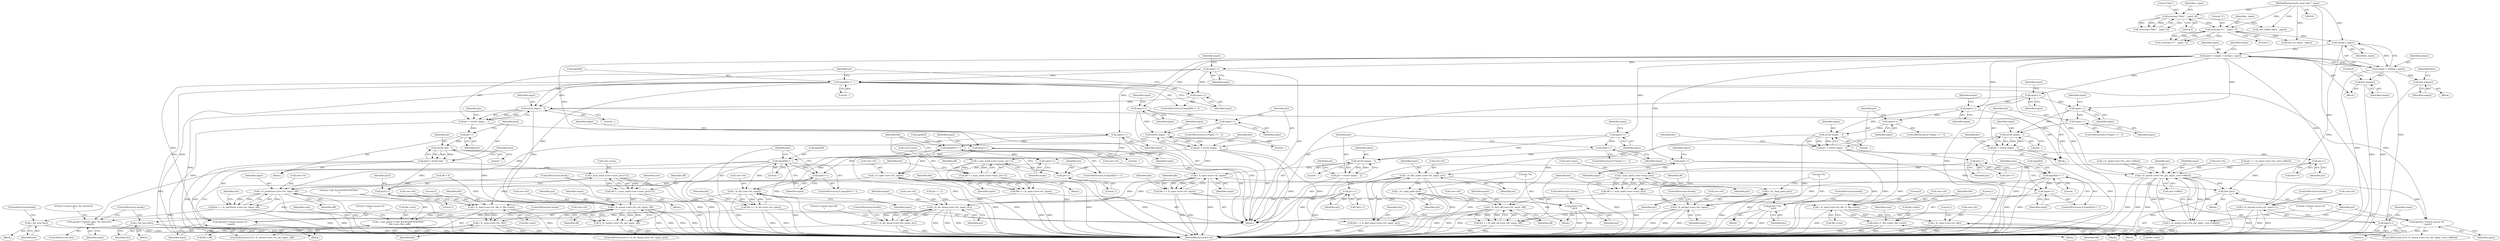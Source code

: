 digraph "1_radare2_65000a7fd9eea62359e6d6714f17b94a99a82edd@API" {
"1000151" [label="(Call,strdup (_input))"];
"1000138" [label="(Call,strncmp (\"v\", _input, 1))"];
"1000127" [label="(Call,strncmp (\"kdir\", _input, 4))"];
"1000103" [label="(MethodParameterIn,const char *_input)"];
"1000147" [label="(Call,input = oinput = strdup (_input))"];
"1000158" [label="(Call,input++)"];
"1000161" [label="(Call,input[0]==' ')"];
"1000166" [label="(Call,input++)"];
"1000170" [label="(Call,strchr (input, ' '))"];
"1000168" [label="(Call,ptr = strchr (input, ' '))"];
"1000180" [label="(Call,ptr++)"];
"1000184" [label="(Call,strchr (ptr, ' '))"];
"1000182" [label="(Call,ptr2 = strchr (ptr, ' '))"];
"1000196" [label="(Call,r_num_math (core->num, ptr2+1))"];
"1000194" [label="(Call,off = r_num_math (core->num, ptr2+1))"];
"1000205" [label="(Call,r_fs_mount (core->fs, ptr, input, off))"];
"1000204" [label="(Call,!r_fs_mount (core->fs, ptr, input, off))"];
"1000212" [label="(Call,eprintf (\"Cannot mount %s\n\", input))"];
"1000200" [label="(Call,ptr2+1)"];
"1000233" [label="(Call,r_fs_mount (core->fs, ptr, input, core->offset))"];
"1000232" [label="(Call,!r_fs_mount (core->fs, ptr, input, core->offset))"];
"1000242" [label="(Call,eprintf (\"Cannot mount %s\n\", input))"];
"1000245" [label="(Call,free (ptr))"];
"1000249" [label="(Call,r_fs_umount (core->fs, input+1))"];
"1000253" [label="(Call,input+1)"];
"1000303" [label="(Call,input++)"];
"1000306" [label="(Call,input[0]==' ')"];
"1000311" [label="(Call,input++)"];
"1000315" [label="(Call,r_fs_dir (core->fs, input))"];
"1000313" [label="(Call,list = r_fs_dir (core->fs, input))"];
"1000332" [label="(Call,r_list_free (list))"];
"1000335" [label="(Call,eprintf (\"Cannot open '%s' directory\n\", input))"];
"1000340" [label="(Call,input++)"];
"1000347" [label="(Call,input++)"];
"1000351" [label="(Call,strchr (input, ' '))"];
"1000349" [label="(Call,ptr = strchr (input, ' '))"];
"1000363" [label="(Call,r_num_math (core->num, ptr+1))"];
"1000361" [label="(Call,off = r_num_math (core->num, ptr+1))"];
"1000372" [label="(Call,r_fs_partitions (core->fs, input, off))"];
"1000370" [label="(Call,list = r_fs_partitions (core->fs, input, off))"];
"1000400" [label="(Call,r_list_free (list))"];
"1000367" [label="(Call,ptr+1)"];
"1000407" [label="(Call,input++)"];
"1000410" [label="(Call,input[0]==' ')"];
"1000415" [label="(Call,input++)"];
"1000419" [label="(Call,r_fs_open (core->fs, input))"];
"1000417" [label="(Call,file = r_fs_open (core->fs, input))"];
"1000427" [label="(Call,r_fs_read (core->fs, file, 0, file->size))"];
"1000436" [label="(Call,r_cons_printf (\"f file %d 0x%08\"PFMT64x\"\n\", file->size, file->off))"];
"1000444" [label="(Call,r_fs_close (core->fs, file))"];
"1000454" [label="(Call,input++)"];
"1000461" [label="(Call,input++)"];
"1000465" [label="(Call,strchr (input, ' '))"];
"1000463" [label="(Call,ptr = strchr (input, ' '))"];
"1000472" [label="(Call,ptr++)"];
"1000518" [label="(Call,r_fs_dir_dump (core->fs, input, ptr))"];
"1000517" [label="(Call,!r_fs_dir_dump (core->fs, input, ptr))"];
"1000481" [label="(Call,r_fs_open (core->fs, input))"];
"1000479" [label="(Call,file = r_fs_open (core->fs, input))"];
"1000489" [label="(Call,r_fs_read (core->fs, file, 0, file->size))"];
"1000498" [label="(Call,write (1, file->data, file->size))"];
"1000506" [label="(Call,r_fs_close (core->fs, file))"];
"1000528" [label="(Call,input++)"];
"1000539" [label="(Call,input++)"];
"1000546" [label="(Call,input++)"];
"1000550" [label="(Call,strchr (input, ' '))"];
"1000548" [label="(Call,ptr = strchr (input, ' '))"];
"1000558" [label="(Call,ptr++)"];
"1000563" [label="(Call,r_fs_find_name (core->fs, input, ptr))"];
"1000561" [label="(Call,list = r_fs_find_name (core->fs, input, ptr))"];
"1000570" [label="(Call,r_str_chop_path (ptr))"];
"1000572" [label="(Call,printf (\"%s\n\", ptr))"];
"1000580" [label="(Call,input++)"];
"1000587" [label="(Call,input++)"];
"1000591" [label="(Call,strchr (input, ' '))"];
"1000589" [label="(Call,ptr = strchr (input, ' '))"];
"1000599" [label="(Call,ptr++)"];
"1000605" [label="(Call,r_num_math (core->num, ptr))"];
"1000603" [label="(Call,off = r_num_math (core->num, ptr))"];
"1000612" [label="(Call,r_fs_find_off (core->fs, input, off))"];
"1000610" [label="(Call,list = r_fs_find_off (core->fs, input, off))"];
"1000619" [label="(Call,r_str_chop_path (ptr))"];
"1000621" [label="(Call,printf (\"%s\n\", ptr))"];
"1000639" [label="(Call,input++)"];
"1000642" [label="(Call,input[0]==' ')"];
"1000647" [label="(Call,input++)"];
"1000649" [label="(Call,r_fs_prompt (core->fs, input))"];
"1000149" [label="(Call,oinput = strdup (_input))"];
"1000635" [label="(Call,free (oinput))"];
"1000668" [label="(Call,free (oinput))"];
"1000561" [label="(Call,list = r_fs_find_name (core->fs, input, ptr))"];
"1000249" [label="(Call,r_fs_umount (core->fs, input+1))"];
"1000189" [label="(Block,)"];
"1000494" [label="(Literal,0)"];
"1000519" [label="(Call,core->fs)"];
"1000482" [label="(Call,core->fs)"];
"1000401" [label="(Identifier,list)"];
"1000308" [label="(Identifier,input)"];
"1000672" [label="(MethodReturn,static int)"];
"1000243" [label="(Literal,\"Cannot mount %s\n\")"];
"1000464" [label="(Identifier,ptr)"];
"1000340" [label="(Call,input++)"];
"1000469" [label="(Identifier,ptr)"];
"1000197" [label="(Call,core->num)"];
"1000547" [label="(Identifier,input)"];
"1000533" [label="(Block,)"];
"1000371" [label="(Identifier,list)"];
"1000595" [label="(Identifier,ptr)"];
"1000180" [label="(Call,ptr++)"];
"1000590" [label="(Identifier,ptr)"];
"1000127" [label="(Call,strncmp (\"kdir\", _input, 4))"];
"1000551" [label="(Identifier,input)"];
"1000526" [label="(ControlStructure,break;)"];
"1000506" [label="(Call,r_fs_close (core->fs, file))"];
"1000622" [label="(Literal,\"%s\n\")"];
"1000207" [label="(Identifier,core)"];
"1000362" [label="(Identifier,off)"];
"1000363" [label="(Call,r_num_math (core->num, ptr+1))"];
"1000500" [label="(Call,file->data)"];
"1000528" [label="(Call,input++)"];
"1000304" [label="(Identifier,input)"];
"1000376" [label="(Identifier,input)"];
"1000555" [label="(Block,)"];
"1000254" [label="(Identifier,input)"];
"1000487" [label="(Identifier,file)"];
"1000495" [label="(Call,file->size)"];
"1000137" [label="(Call,!strncmp (\"v\", _input, 1))"];
"1000573" [label="(Literal,\"%s\n\")"];
"1000582" [label="(ControlStructure,if (*input == ' '))"];
"1000568" [label="(Identifier,ptr)"];
"1000345" [label="(Identifier,input)"];
"1000635" [label="(Call,free (oinput))"];
"1000485" [label="(Identifier,input)"];
"1000128" [label="(Literal,\"kdir\")"];
"1000377" [label="(Identifier,off)"];
"1000175" [label="(Block,)"];
"1000352" [label="(Identifier,input)"];
"1000161" [label="(Call,input[0]==' ')"];
"1000158" [label="(Call,input++)"];
"1000532" [label="(Identifier,input)"];
"1000313" [label="(Call,list = r_fs_dir (core->fs, input))"];
"1000336" [label="(Literal,\"Cannot open '%s' directory\n\")"];
"1000415" [label="(Call,input++)"];
"1000444" [label="(Call,r_fs_close (core->fs, file))"];
"1000139" [label="(Literal,\"v\")"];
"1000103" [label="(MethodParameterIn,const char *_input)"];
"1000162" [label="(Call,input[0])"];
"1000436" [label="(Call,r_cons_printf (\"f file %d 0x%08\"PFMT64x\"\n\", file->size, file->off))"];
"1000104" [label="(Block,)"];
"1000314" [label="(Identifier,list)"];
"1000517" [label="(Call,!r_fs_dir_dump (core->fs, input, ptr))"];
"1000188" [label="(Identifier,ptr2)"];
"1000361" [label="(Call,off = r_num_math (core->num, ptr+1))"];
"1000433" [label="(Call,file->size)"];
"1000307" [label="(Call,input[0])"];
"1000206" [label="(Call,core->fs)"];
"1000591" [label="(Call,strchr (input, ' '))"];
"1000418" [label="(Identifier,file)"];
"1000466" [label="(Identifier,input)"];
"1000479" [label="(Call,file = r_fs_open (core->fs, input))"];
"1000437" [label="(Literal,\"f file %d 0x%08\"PFMT64x\"\n\")"];
"1000605" [label="(Call,r_num_math (core->num, ptr))"];
"1000650" [label="(Call,core->fs)"];
"1000620" [label="(Identifier,ptr)"];
"1000455" [label="(Identifier,input)"];
"1000611" [label="(Identifier,list)"];
"1000454" [label="(Call,input++)"];
"1000204" [label="(Call,!r_fs_mount (core->fs, ptr, input, off))"];
"1000182" [label="(Call,ptr2 = strchr (ptr, ' '))"];
"1000405" [label="(ControlStructure,break;)"];
"1000461" [label="(Call,input++)"];
"1000634" [label="(Block,)"];
"1000232" [label="(Call,!r_fs_mount (core->fs, ptr, input, core->offset))"];
"1000587" [label="(Call,input++)"];
"1000498" [label="(Call,write (1, file->data, file->size))"];
"1000356" [label="(Block,)"];
"1000144" [label="(Call,cmd_mv (data, _input))"];
"1000569" [label="(Block,)"];
"1000212" [label="(Call,eprintf (\"Cannot mount %s\n\", input))"];
"1000205" [label="(Call,r_fs_mount (core->fs, ptr, input, off))"];
"1000174" [label="(Identifier,ptr)"];
"1000253" [label="(Call,input+1)"];
"1000256" [label="(ControlStructure,break;)"];
"1000311" [label="(Call,input++)"];
"1000603" [label="(Call,off = r_num_math (core->num, ptr))"];
"1000640" [label="(Identifier,input)"];
"1000319" [label="(Identifier,input)"];
"1000255" [label="(Literal,1)"];
"1000639" [label="(Call,input++)"];
"1000428" [label="(Call,core->fs)"];
"1000432" [label="(Literal,0)"];
"1000596" [label="(Block,)"];
"1000147" [label="(Call,input = oinput = strdup (_input))"];
"1000322" [label="(Block,)"];
"1000541" [label="(ControlStructure,if (*input == ' '))"];
"1000623" [label="(Identifier,ptr)"];
"1000150" [label="(Identifier,oinput)"];
"1000459" [label="(Identifier,input)"];
"1000370" [label="(Call,list = r_fs_partitions (core->fs, input, off))"];
"1000581" [label="(Identifier,input)"];
"1000200" [label="(Call,ptr2+1)"];
"1000159" [label="(Identifier,input)"];
"1000216" [label="(Block,)"];
"1000349" [label="(Call,ptr = strchr (input, ' '))"];
"1000493" [label="(Identifier,file)"];
"1000165" [label="(Literal,' ')"];
"1000246" [label="(Identifier,ptr)"];
"1000238" [label="(Identifier,input)"];
"1000546" [label="(Call,input++)"];
"1000172" [label="(Literal,' ')"];
"1000231" [label="(ControlStructure,if (!r_fs_mount (core->fs, ptr, input, core->offset)))"];
"1000481" [label="(Call,r_fs_open (core->fs, input))"];
"1000353" [label="(Literal,' ')"];
"1000499" [label="(Literal,1)"];
"1000618" [label="(Block,)"];
"1000617" [label="(Identifier,off)"];
"1000642" [label="(Call,input[0]==' ')"];
"1000671" [label="(Literal,0)"];
"1000201" [label="(Identifier,ptr2)"];
"1000669" [label="(Identifier,oinput)"];
"1000234" [label="(Call,core->fs)"];
"1000209" [label="(Identifier,ptr)"];
"1000351" [label="(Call,strchr (input, ' '))"];
"1000593" [label="(Literal,' ')"];
"1000169" [label="(Identifier,ptr)"];
"1000613" [label="(Call,core->fs)"];
"1000160" [label="(ControlStructure,if (input[0]==' '))"];
"1000589" [label="(Call,ptr = strchr (input, ' '))"];
"1000126" [label="(Call,!strncmp (\"kdir\", _input, 4))"];
"1000373" [label="(Call,core->fs)"];
"1000438" [label="(Call,file->size)"];
"1000140" [label="(Identifier,_input)"];
"1000446" [label="(Identifier,core)"];
"1000448" [label="(Identifier,file)"];
"1000417" [label="(Call,file = r_fs_open (core->fs, input))"];
"1000488" [label="(Block,)"];
"1000559" [label="(Identifier,ptr)"];
"1000130" [label="(Literal,4)"];
"1000571" [label="(Identifier,ptr)"];
"1000184" [label="(Call,strchr (ptr, ' '))"];
"1000529" [label="(Identifier,input)"];
"1000312" [label="(Identifier,input)"];
"1000644" [label="(Identifier,input)"];
"1000580" [label="(Call,input++)"];
"1000463" [label="(Call,ptr = strchr (input, ' '))"];
"1000507" [label="(Call,core->fs)"];
"1000368" [label="(Identifier,ptr)"];
"1000355" [label="(Identifier,ptr)"];
"1000244" [label="(Identifier,input)"];
"1000106" [label="(Call,off = 0)"];
"1000151" [label="(Call,strdup (_input))"];
"1000221" [label="(Call,r_fs_name (core->fs, core->offset))"];
"1000237" [label="(Identifier,ptr)"];
"1000315" [label="(Call,r_fs_dir (core->fs, input))"];
"1000332" [label="(Call,r_list_free (list))"];
"1000425" [label="(Identifier,file)"];
"1000616" [label="(Identifier,input)"];
"1000166" [label="(Call,input++)"];
"1000599" [label="(Call,ptr++)"];
"1000585" [label="(Identifier,input)"];
"1000380" [label="(Block,)"];
"1000564" [label="(Call,core->fs)"];
"1000426" [label="(Block,)"];
"1000578" [label="(ControlStructure,break;)"];
"1000570" [label="(Call,r_str_chop_path (ptr))"];
"1000588" [label="(Identifier,input)"];
"1000133" [label="(Call,cmd_mkdir (data, _input))"];
"1000141" [label="(Literal,1)"];
"1000379" [label="(Identifier,list)"];
"1000431" [label="(Identifier,file)"];
"1000407" [label="(Call,input++)"];
"1000129" [label="(Identifier,_input)"];
"1000516" [label="(ControlStructure,if (!r_fs_dir_dump (core->fs, input, ptr)))"];
"1000411" [label="(Call,input[0])"];
"1000186" [label="(Literal,' ')"];
"1000342" [label="(ControlStructure,if (*input == ' '))"];
"1000408" [label="(Identifier,input)"];
"1000156" [label="(Block,)"];
"1000548" [label="(Call,ptr = strchr (input, ' '))"];
"1000419" [label="(Call,r_fs_open (core->fs, input))"];
"1000211" [label="(Identifier,off)"];
"1000627" [label="(ControlStructure,break;)"];
"1000510" [label="(Identifier,file)"];
"1000489" [label="(Call,r_fs_read (core->fs, file, 0, file->size))"];
"1000636" [label="(Identifier,oinput)"];
"1000400" [label="(Call,r_list_free (list))"];
"1000335" [label="(Call,eprintf (\"Cannot open '%s' directory\n\", input))"];
"1000239" [label="(Call,core->offset)"];
"1000183" [label="(Identifier,ptr2)"];
"1000195" [label="(Identifier,off)"];
"1000210" [label="(Identifier,input)"];
"1000310" [label="(Literal,' ')"];
"1000348" [label="(Identifier,input)"];
"1000334" [label="(ControlStructure,else)"];
"1000185" [label="(Identifier,ptr)"];
"1000214" [label="(Identifier,input)"];
"1000364" [label="(Call,core->num)"];
"1000609" [label="(Identifier,ptr)"];
"1000203" [label="(ControlStructure,if (!r_fs_mount (core->fs, ptr, input, off)))"];
"1000233" [label="(Call,r_fs_mount (core->fs, ptr, input, core->offset))"];
"1000574" [label="(Identifier,ptr)"];
"1000423" [label="(Identifier,input)"];
"1000316" [label="(Call,core->fs)"];
"1000155" [label="(Identifier,input)"];
"1000171" [label="(Identifier,input)"];
"1000202" [label="(Literal,1)"];
"1000462" [label="(Identifier,input)"];
"1000646" [label="(Literal,' ')"];
"1000338" [label="(ControlStructure,break;)"];
"1000549" [label="(Identifier,ptr)"];
"1000643" [label="(Call,input[0])"];
"1000619" [label="(Call,r_str_chop_path (ptr))"];
"1000305" [label="(ControlStructure,if (input[0]==' '))"];
"1000420" [label="(Call,core->fs)"];
"1000452" [label="(ControlStructure,break;)"];
"1000503" [label="(Call,file->size)"];
"1000550" [label="(Call,strchr (input, ' '))"];
"1000456" [label="(ControlStructure,if (*input == ' '))"];
"1000641" [label="(ControlStructure,if (input[0]==' '))"];
"1000648" [label="(Identifier,input)"];
"1000471" [label="(Call,*ptr++)"];
"1000558" [label="(Call,ptr++)"];
"1000247" [label="(ControlStructure,break;)"];
"1000476" [label="(Call,ptr = \"./\")"];
"1000563" [label="(Call,r_fs_find_name (core->fs, input, ptr))"];
"1000638" [label="(Identifier,false)"];
"1000138" [label="(Call,strncmp (\"v\", _input, 1))"];
"1000539" [label="(Call,input++)"];
"1000219" [label="(Call,ptr = r_fs_name (core->fs, core->offset))"];
"1000600" [label="(Identifier,ptr)"];
"1000410" [label="(Call,input[0]==' ')"];
"1000170" [label="(Call,strchr (input, ' '))"];
"1000163" [label="(Identifier,input)"];
"1000465" [label="(Call,strchr (input, ' '))"];
"1000654" [label="(ControlStructure,break;)"];
"1000303" [label="(Call,input++)"];
"1000242" [label="(Call,eprintf (\"Cannot mount %s\n\", input))"];
"1000347" [label="(Call,input++)"];
"1000557" [label="(Call,*ptr++)"];
"1000167" [label="(Identifier,input)"];
"1000333" [label="(Identifier,list)"];
"1000525" [label="(Literal,\"Cannot open file\n\")"];
"1000554" [label="(Identifier,ptr)"];
"1000194" [label="(Call,off = r_num_math (core->num, ptr2+1))"];
"1000196" [label="(Call,r_num_math (core->num, ptr2+1))"];
"1000604" [label="(Identifier,off)"];
"1000369" [label="(Literal,1)"];
"1000649" [label="(Call,r_fs_prompt (core->fs, input))"];
"1000647" [label="(Call,input++)"];
"1000213" [label="(Literal,\"Cannot mount %s\n\")"];
"1000512" [label="(Literal,1)"];
"1000651" [label="(Identifier,core)"];
"1000480" [label="(Identifier,file)"];
"1000668" [label="(Call,free (oinput))"];
"1000427" [label="(Call,r_fs_read (core->fs, file, 0, file->size))"];
"1000168" [label="(Call,ptr = strchr (input, ' '))"];
"1000522" [label="(Identifier,input)"];
"1000152" [label="(Identifier,_input)"];
"1000441" [label="(Call,file->off)"];
"1000552" [label="(Literal,' ')"];
"1000621" [label="(Call,printf (\"%s\n\", ptr))"];
"1000306" [label="(Call,input[0]==' ')"];
"1000540" [label="(Identifier,input)"];
"1000367" [label="(Call,ptr+1)"];
"1000562" [label="(Identifier,list)"];
"1000610" [label="(Call,list = r_fs_find_off (core->fs, input, off))"];
"1000149" [label="(Call,oinput = strdup (_input))"];
"1000350" [label="(Identifier,ptr)"];
"1000467" [label="(Literal,' ')"];
"1000598" [label="(Call,*ptr++)"];
"1000544" [label="(Identifier,input)"];
"1000592" [label="(Identifier,input)"];
"1000606" [label="(Call,core->num)"];
"1000472" [label="(Call,ptr++)"];
"1000372" [label="(Call,r_fs_partitions (core->fs, input, off))"];
"1000337" [label="(Identifier,input)"];
"1000414" [label="(Literal,' ')"];
"1000181" [label="(Identifier,ptr)"];
"1000321" [label="(Identifier,list)"];
"1000341" [label="(Identifier,input)"];
"1000245" [label="(Call,free (ptr))"];
"1000445" [label="(Call,core->fs)"];
"1000518" [label="(Call,r_fs_dir_dump (core->fs, input, ptr))"];
"1000612" [label="(Call,r_fs_find_off (core->fs, input, off))"];
"1000250" [label="(Call,core->fs)"];
"1000148" [label="(Identifier,input)"];
"1000523" [label="(Identifier,ptr)"];
"1000508" [label="(Identifier,core)"];
"1000572" [label="(Call,printf (\"%s\n\", ptr))"];
"1000567" [label="(Identifier,input)"];
"1000416" [label="(Identifier,input)"];
"1000412" [label="(Identifier,input)"];
"1000473" [label="(Identifier,ptr)"];
"1000409" [label="(ControlStructure,if (input[0]==' '))"];
"1000653" [label="(Identifier,input)"];
"1000490" [label="(Call,core->fs)"];
"1000151" -> "1000149"  [label="AST: "];
"1000151" -> "1000152"  [label="CFG: "];
"1000152" -> "1000151"  [label="AST: "];
"1000149" -> "1000151"  [label="CFG: "];
"1000151" -> "1000672"  [label="DDG: "];
"1000151" -> "1000147"  [label="DDG: "];
"1000151" -> "1000149"  [label="DDG: "];
"1000138" -> "1000151"  [label="DDG: "];
"1000103" -> "1000151"  [label="DDG: "];
"1000138" -> "1000137"  [label="AST: "];
"1000138" -> "1000141"  [label="CFG: "];
"1000139" -> "1000138"  [label="AST: "];
"1000140" -> "1000138"  [label="AST: "];
"1000141" -> "1000138"  [label="AST: "];
"1000137" -> "1000138"  [label="CFG: "];
"1000138" -> "1000137"  [label="DDG: "];
"1000138" -> "1000137"  [label="DDG: "];
"1000138" -> "1000137"  [label="DDG: "];
"1000127" -> "1000138"  [label="DDG: "];
"1000103" -> "1000138"  [label="DDG: "];
"1000138" -> "1000144"  [label="DDG: "];
"1000127" -> "1000126"  [label="AST: "];
"1000127" -> "1000130"  [label="CFG: "];
"1000128" -> "1000127"  [label="AST: "];
"1000129" -> "1000127"  [label="AST: "];
"1000130" -> "1000127"  [label="AST: "];
"1000126" -> "1000127"  [label="CFG: "];
"1000127" -> "1000126"  [label="DDG: "];
"1000127" -> "1000126"  [label="DDG: "];
"1000127" -> "1000126"  [label="DDG: "];
"1000103" -> "1000127"  [label="DDG: "];
"1000127" -> "1000133"  [label="DDG: "];
"1000103" -> "1000101"  [label="AST: "];
"1000103" -> "1000672"  [label="DDG: "];
"1000103" -> "1000133"  [label="DDG: "];
"1000103" -> "1000144"  [label="DDG: "];
"1000147" -> "1000104"  [label="AST: "];
"1000147" -> "1000149"  [label="CFG: "];
"1000148" -> "1000147"  [label="AST: "];
"1000149" -> "1000147"  [label="AST: "];
"1000155" -> "1000147"  [label="CFG: "];
"1000147" -> "1000672"  [label="DDG: "];
"1000149" -> "1000147"  [label="DDG: "];
"1000147" -> "1000158"  [label="DDG: "];
"1000147" -> "1000249"  [label="DDG: "];
"1000147" -> "1000253"  [label="DDG: "];
"1000147" -> "1000303"  [label="DDG: "];
"1000147" -> "1000340"  [label="DDG: "];
"1000147" -> "1000407"  [label="DDG: "];
"1000147" -> "1000454"  [label="DDG: "];
"1000147" -> "1000528"  [label="DDG: "];
"1000147" -> "1000539"  [label="DDG: "];
"1000147" -> "1000580"  [label="DDG: "];
"1000147" -> "1000639"  [label="DDG: "];
"1000158" -> "1000156"  [label="AST: "];
"1000158" -> "1000159"  [label="CFG: "];
"1000159" -> "1000158"  [label="AST: "];
"1000163" -> "1000158"  [label="CFG: "];
"1000158" -> "1000161"  [label="DDG: "];
"1000158" -> "1000166"  [label="DDG: "];
"1000158" -> "1000170"  [label="DDG: "];
"1000161" -> "1000160"  [label="AST: "];
"1000161" -> "1000165"  [label="CFG: "];
"1000162" -> "1000161"  [label="AST: "];
"1000165" -> "1000161"  [label="AST: "];
"1000167" -> "1000161"  [label="CFG: "];
"1000169" -> "1000161"  [label="CFG: "];
"1000161" -> "1000672"  [label="DDG: "];
"1000161" -> "1000672"  [label="DDG: "];
"1000161" -> "1000166"  [label="DDG: "];
"1000161" -> "1000170"  [label="DDG: "];
"1000161" -> "1000205"  [label="DDG: "];
"1000161" -> "1000212"  [label="DDG: "];
"1000161" -> "1000233"  [label="DDG: "];
"1000161" -> "1000242"  [label="DDG: "];
"1000166" -> "1000160"  [label="AST: "];
"1000166" -> "1000167"  [label="CFG: "];
"1000167" -> "1000166"  [label="AST: "];
"1000169" -> "1000166"  [label="CFG: "];
"1000166" -> "1000170"  [label="DDG: "];
"1000170" -> "1000168"  [label="AST: "];
"1000170" -> "1000172"  [label="CFG: "];
"1000171" -> "1000170"  [label="AST: "];
"1000172" -> "1000170"  [label="AST: "];
"1000168" -> "1000170"  [label="CFG: "];
"1000170" -> "1000672"  [label="DDG: "];
"1000170" -> "1000168"  [label="DDG: "];
"1000170" -> "1000168"  [label="DDG: "];
"1000170" -> "1000205"  [label="DDG: "];
"1000170" -> "1000233"  [label="DDG: "];
"1000168" -> "1000156"  [label="AST: "];
"1000169" -> "1000168"  [label="AST: "];
"1000174" -> "1000168"  [label="CFG: "];
"1000168" -> "1000672"  [label="DDG: "];
"1000168" -> "1000180"  [label="DDG: "];
"1000180" -> "1000175"  [label="AST: "];
"1000180" -> "1000181"  [label="CFG: "];
"1000181" -> "1000180"  [label="AST: "];
"1000183" -> "1000180"  [label="CFG: "];
"1000180" -> "1000184"  [label="DDG: "];
"1000184" -> "1000182"  [label="AST: "];
"1000184" -> "1000186"  [label="CFG: "];
"1000185" -> "1000184"  [label="AST: "];
"1000186" -> "1000184"  [label="AST: "];
"1000182" -> "1000184"  [label="CFG: "];
"1000184" -> "1000182"  [label="DDG: "];
"1000184" -> "1000182"  [label="DDG: "];
"1000184" -> "1000205"  [label="DDG: "];
"1000182" -> "1000175"  [label="AST: "];
"1000183" -> "1000182"  [label="AST: "];
"1000188" -> "1000182"  [label="CFG: "];
"1000182" -> "1000672"  [label="DDG: "];
"1000182" -> "1000672"  [label="DDG: "];
"1000182" -> "1000196"  [label="DDG: "];
"1000182" -> "1000200"  [label="DDG: "];
"1000196" -> "1000194"  [label="AST: "];
"1000196" -> "1000200"  [label="CFG: "];
"1000197" -> "1000196"  [label="AST: "];
"1000200" -> "1000196"  [label="AST: "];
"1000194" -> "1000196"  [label="CFG: "];
"1000196" -> "1000672"  [label="DDG: "];
"1000196" -> "1000672"  [label="DDG: "];
"1000196" -> "1000194"  [label="DDG: "];
"1000196" -> "1000194"  [label="DDG: "];
"1000194" -> "1000189"  [label="AST: "];
"1000195" -> "1000194"  [label="AST: "];
"1000207" -> "1000194"  [label="CFG: "];
"1000194" -> "1000672"  [label="DDG: "];
"1000194" -> "1000205"  [label="DDG: "];
"1000205" -> "1000204"  [label="AST: "];
"1000205" -> "1000211"  [label="CFG: "];
"1000206" -> "1000205"  [label="AST: "];
"1000209" -> "1000205"  [label="AST: "];
"1000210" -> "1000205"  [label="AST: "];
"1000211" -> "1000205"  [label="AST: "];
"1000204" -> "1000205"  [label="CFG: "];
"1000205" -> "1000672"  [label="DDG: "];
"1000205" -> "1000672"  [label="DDG: "];
"1000205" -> "1000672"  [label="DDG: "];
"1000205" -> "1000672"  [label="DDG: "];
"1000205" -> "1000204"  [label="DDG: "];
"1000205" -> "1000204"  [label="DDG: "];
"1000205" -> "1000204"  [label="DDG: "];
"1000205" -> "1000204"  [label="DDG: "];
"1000106" -> "1000205"  [label="DDG: "];
"1000205" -> "1000212"  [label="DDG: "];
"1000204" -> "1000203"  [label="AST: "];
"1000213" -> "1000204"  [label="CFG: "];
"1000247" -> "1000204"  [label="CFG: "];
"1000204" -> "1000672"  [label="DDG: "];
"1000204" -> "1000672"  [label="DDG: "];
"1000212" -> "1000203"  [label="AST: "];
"1000212" -> "1000214"  [label="CFG: "];
"1000213" -> "1000212"  [label="AST: "];
"1000214" -> "1000212"  [label="AST: "];
"1000247" -> "1000212"  [label="CFG: "];
"1000212" -> "1000672"  [label="DDG: "];
"1000212" -> "1000672"  [label="DDG: "];
"1000200" -> "1000202"  [label="CFG: "];
"1000201" -> "1000200"  [label="AST: "];
"1000202" -> "1000200"  [label="AST: "];
"1000200" -> "1000672"  [label="DDG: "];
"1000233" -> "1000232"  [label="AST: "];
"1000233" -> "1000239"  [label="CFG: "];
"1000234" -> "1000233"  [label="AST: "];
"1000237" -> "1000233"  [label="AST: "];
"1000238" -> "1000233"  [label="AST: "];
"1000239" -> "1000233"  [label="AST: "];
"1000232" -> "1000233"  [label="CFG: "];
"1000233" -> "1000672"  [label="DDG: "];
"1000233" -> "1000672"  [label="DDG: "];
"1000233" -> "1000672"  [label="DDG: "];
"1000233" -> "1000232"  [label="DDG: "];
"1000233" -> "1000232"  [label="DDG: "];
"1000233" -> "1000232"  [label="DDG: "];
"1000233" -> "1000232"  [label="DDG: "];
"1000221" -> "1000233"  [label="DDG: "];
"1000221" -> "1000233"  [label="DDG: "];
"1000219" -> "1000233"  [label="DDG: "];
"1000233" -> "1000242"  [label="DDG: "];
"1000233" -> "1000245"  [label="DDG: "];
"1000232" -> "1000231"  [label="AST: "];
"1000243" -> "1000232"  [label="CFG: "];
"1000246" -> "1000232"  [label="CFG: "];
"1000232" -> "1000672"  [label="DDG: "];
"1000232" -> "1000672"  [label="DDG: "];
"1000242" -> "1000231"  [label="AST: "];
"1000242" -> "1000244"  [label="CFG: "];
"1000243" -> "1000242"  [label="AST: "];
"1000244" -> "1000242"  [label="AST: "];
"1000246" -> "1000242"  [label="CFG: "];
"1000242" -> "1000672"  [label="DDG: "];
"1000242" -> "1000672"  [label="DDG: "];
"1000245" -> "1000216"  [label="AST: "];
"1000245" -> "1000246"  [label="CFG: "];
"1000246" -> "1000245"  [label="AST: "];
"1000247" -> "1000245"  [label="CFG: "];
"1000245" -> "1000672"  [label="DDG: "];
"1000219" -> "1000245"  [label="DDG: "];
"1000249" -> "1000156"  [label="AST: "];
"1000249" -> "1000253"  [label="CFG: "];
"1000250" -> "1000249"  [label="AST: "];
"1000253" -> "1000249"  [label="AST: "];
"1000256" -> "1000249"  [label="CFG: "];
"1000249" -> "1000672"  [label="DDG: "];
"1000249" -> "1000672"  [label="DDG: "];
"1000249" -> "1000672"  [label="DDG: "];
"1000253" -> "1000255"  [label="CFG: "];
"1000254" -> "1000253"  [label="AST: "];
"1000255" -> "1000253"  [label="AST: "];
"1000253" -> "1000672"  [label="DDG: "];
"1000303" -> "1000156"  [label="AST: "];
"1000303" -> "1000304"  [label="CFG: "];
"1000304" -> "1000303"  [label="AST: "];
"1000308" -> "1000303"  [label="CFG: "];
"1000303" -> "1000306"  [label="DDG: "];
"1000303" -> "1000311"  [label="DDG: "];
"1000303" -> "1000315"  [label="DDG: "];
"1000306" -> "1000305"  [label="AST: "];
"1000306" -> "1000310"  [label="CFG: "];
"1000307" -> "1000306"  [label="AST: "];
"1000310" -> "1000306"  [label="AST: "];
"1000312" -> "1000306"  [label="CFG: "];
"1000314" -> "1000306"  [label="CFG: "];
"1000306" -> "1000672"  [label="DDG: "];
"1000306" -> "1000672"  [label="DDG: "];
"1000306" -> "1000311"  [label="DDG: "];
"1000306" -> "1000315"  [label="DDG: "];
"1000306" -> "1000335"  [label="DDG: "];
"1000311" -> "1000305"  [label="AST: "];
"1000311" -> "1000312"  [label="CFG: "];
"1000312" -> "1000311"  [label="AST: "];
"1000314" -> "1000311"  [label="CFG: "];
"1000311" -> "1000315"  [label="DDG: "];
"1000315" -> "1000313"  [label="AST: "];
"1000315" -> "1000319"  [label="CFG: "];
"1000316" -> "1000315"  [label="AST: "];
"1000319" -> "1000315"  [label="AST: "];
"1000313" -> "1000315"  [label="CFG: "];
"1000315" -> "1000672"  [label="DDG: "];
"1000315" -> "1000672"  [label="DDG: "];
"1000315" -> "1000313"  [label="DDG: "];
"1000315" -> "1000313"  [label="DDG: "];
"1000315" -> "1000335"  [label="DDG: "];
"1000313" -> "1000156"  [label="AST: "];
"1000314" -> "1000313"  [label="AST: "];
"1000321" -> "1000313"  [label="CFG: "];
"1000313" -> "1000672"  [label="DDG: "];
"1000313" -> "1000672"  [label="DDG: "];
"1000313" -> "1000332"  [label="DDG: "];
"1000332" -> "1000322"  [label="AST: "];
"1000332" -> "1000333"  [label="CFG: "];
"1000333" -> "1000332"  [label="AST: "];
"1000338" -> "1000332"  [label="CFG: "];
"1000332" -> "1000672"  [label="DDG: "];
"1000332" -> "1000672"  [label="DDG: "];
"1000335" -> "1000334"  [label="AST: "];
"1000335" -> "1000337"  [label="CFG: "];
"1000336" -> "1000335"  [label="AST: "];
"1000337" -> "1000335"  [label="AST: "];
"1000338" -> "1000335"  [label="CFG: "];
"1000335" -> "1000672"  [label="DDG: "];
"1000335" -> "1000672"  [label="DDG: "];
"1000340" -> "1000156"  [label="AST: "];
"1000340" -> "1000341"  [label="CFG: "];
"1000341" -> "1000340"  [label="AST: "];
"1000345" -> "1000340"  [label="CFG: "];
"1000340" -> "1000347"  [label="DDG: "];
"1000340" -> "1000351"  [label="DDG: "];
"1000347" -> "1000342"  [label="AST: "];
"1000347" -> "1000348"  [label="CFG: "];
"1000348" -> "1000347"  [label="AST: "];
"1000350" -> "1000347"  [label="CFG: "];
"1000347" -> "1000351"  [label="DDG: "];
"1000351" -> "1000349"  [label="AST: "];
"1000351" -> "1000353"  [label="CFG: "];
"1000352" -> "1000351"  [label="AST: "];
"1000353" -> "1000351"  [label="AST: "];
"1000349" -> "1000351"  [label="CFG: "];
"1000351" -> "1000349"  [label="DDG: "];
"1000351" -> "1000349"  [label="DDG: "];
"1000351" -> "1000372"  [label="DDG: "];
"1000349" -> "1000156"  [label="AST: "];
"1000350" -> "1000349"  [label="AST: "];
"1000355" -> "1000349"  [label="CFG: "];
"1000349" -> "1000672"  [label="DDG: "];
"1000349" -> "1000672"  [label="DDG: "];
"1000349" -> "1000363"  [label="DDG: "];
"1000349" -> "1000367"  [label="DDG: "];
"1000363" -> "1000361"  [label="AST: "];
"1000363" -> "1000367"  [label="CFG: "];
"1000364" -> "1000363"  [label="AST: "];
"1000367" -> "1000363"  [label="AST: "];
"1000361" -> "1000363"  [label="CFG: "];
"1000363" -> "1000672"  [label="DDG: "];
"1000363" -> "1000672"  [label="DDG: "];
"1000363" -> "1000361"  [label="DDG: "];
"1000363" -> "1000361"  [label="DDG: "];
"1000361" -> "1000356"  [label="AST: "];
"1000362" -> "1000361"  [label="AST: "];
"1000371" -> "1000361"  [label="CFG: "];
"1000361" -> "1000672"  [label="DDG: "];
"1000361" -> "1000372"  [label="DDG: "];
"1000372" -> "1000370"  [label="AST: "];
"1000372" -> "1000377"  [label="CFG: "];
"1000373" -> "1000372"  [label="AST: "];
"1000376" -> "1000372"  [label="AST: "];
"1000377" -> "1000372"  [label="AST: "];
"1000370" -> "1000372"  [label="CFG: "];
"1000372" -> "1000672"  [label="DDG: "];
"1000372" -> "1000672"  [label="DDG: "];
"1000372" -> "1000672"  [label="DDG: "];
"1000372" -> "1000370"  [label="DDG: "];
"1000372" -> "1000370"  [label="DDG: "];
"1000372" -> "1000370"  [label="DDG: "];
"1000106" -> "1000372"  [label="DDG: "];
"1000370" -> "1000156"  [label="AST: "];
"1000371" -> "1000370"  [label="AST: "];
"1000379" -> "1000370"  [label="CFG: "];
"1000370" -> "1000672"  [label="DDG: "];
"1000370" -> "1000672"  [label="DDG: "];
"1000370" -> "1000400"  [label="DDG: "];
"1000400" -> "1000380"  [label="AST: "];
"1000400" -> "1000401"  [label="CFG: "];
"1000401" -> "1000400"  [label="AST: "];
"1000405" -> "1000400"  [label="CFG: "];
"1000400" -> "1000672"  [label="DDG: "];
"1000400" -> "1000672"  [label="DDG: "];
"1000367" -> "1000369"  [label="CFG: "];
"1000368" -> "1000367"  [label="AST: "];
"1000369" -> "1000367"  [label="AST: "];
"1000367" -> "1000672"  [label="DDG: "];
"1000407" -> "1000156"  [label="AST: "];
"1000407" -> "1000408"  [label="CFG: "];
"1000408" -> "1000407"  [label="AST: "];
"1000412" -> "1000407"  [label="CFG: "];
"1000407" -> "1000410"  [label="DDG: "];
"1000407" -> "1000415"  [label="DDG: "];
"1000407" -> "1000419"  [label="DDG: "];
"1000410" -> "1000409"  [label="AST: "];
"1000410" -> "1000414"  [label="CFG: "];
"1000411" -> "1000410"  [label="AST: "];
"1000414" -> "1000410"  [label="AST: "];
"1000416" -> "1000410"  [label="CFG: "];
"1000418" -> "1000410"  [label="CFG: "];
"1000410" -> "1000672"  [label="DDG: "];
"1000410" -> "1000672"  [label="DDG: "];
"1000410" -> "1000415"  [label="DDG: "];
"1000410" -> "1000419"  [label="DDG: "];
"1000415" -> "1000409"  [label="AST: "];
"1000415" -> "1000416"  [label="CFG: "];
"1000416" -> "1000415"  [label="AST: "];
"1000418" -> "1000415"  [label="CFG: "];
"1000415" -> "1000419"  [label="DDG: "];
"1000419" -> "1000417"  [label="AST: "];
"1000419" -> "1000423"  [label="CFG: "];
"1000420" -> "1000419"  [label="AST: "];
"1000423" -> "1000419"  [label="AST: "];
"1000417" -> "1000419"  [label="CFG: "];
"1000419" -> "1000672"  [label="DDG: "];
"1000419" -> "1000672"  [label="DDG: "];
"1000419" -> "1000417"  [label="DDG: "];
"1000419" -> "1000417"  [label="DDG: "];
"1000419" -> "1000427"  [label="DDG: "];
"1000417" -> "1000156"  [label="AST: "];
"1000418" -> "1000417"  [label="AST: "];
"1000425" -> "1000417"  [label="CFG: "];
"1000417" -> "1000672"  [label="DDG: "];
"1000417" -> "1000672"  [label="DDG: "];
"1000417" -> "1000427"  [label="DDG: "];
"1000427" -> "1000426"  [label="AST: "];
"1000427" -> "1000433"  [label="CFG: "];
"1000428" -> "1000427"  [label="AST: "];
"1000431" -> "1000427"  [label="AST: "];
"1000432" -> "1000427"  [label="AST: "];
"1000433" -> "1000427"  [label="AST: "];
"1000437" -> "1000427"  [label="CFG: "];
"1000427" -> "1000672"  [label="DDG: "];
"1000427" -> "1000436"  [label="DDG: "];
"1000427" -> "1000444"  [label="DDG: "];
"1000427" -> "1000444"  [label="DDG: "];
"1000436" -> "1000426"  [label="AST: "];
"1000436" -> "1000441"  [label="CFG: "];
"1000437" -> "1000436"  [label="AST: "];
"1000438" -> "1000436"  [label="AST: "];
"1000441" -> "1000436"  [label="AST: "];
"1000446" -> "1000436"  [label="CFG: "];
"1000436" -> "1000672"  [label="DDG: "];
"1000436" -> "1000672"  [label="DDG: "];
"1000436" -> "1000672"  [label="DDG: "];
"1000444" -> "1000426"  [label="AST: "];
"1000444" -> "1000448"  [label="CFG: "];
"1000445" -> "1000444"  [label="AST: "];
"1000448" -> "1000444"  [label="AST: "];
"1000452" -> "1000444"  [label="CFG: "];
"1000444" -> "1000672"  [label="DDG: "];
"1000444" -> "1000672"  [label="DDG: "];
"1000444" -> "1000672"  [label="DDG: "];
"1000454" -> "1000156"  [label="AST: "];
"1000454" -> "1000455"  [label="CFG: "];
"1000455" -> "1000454"  [label="AST: "];
"1000459" -> "1000454"  [label="CFG: "];
"1000454" -> "1000461"  [label="DDG: "];
"1000454" -> "1000465"  [label="DDG: "];
"1000461" -> "1000456"  [label="AST: "];
"1000461" -> "1000462"  [label="CFG: "];
"1000462" -> "1000461"  [label="AST: "];
"1000464" -> "1000461"  [label="CFG: "];
"1000461" -> "1000465"  [label="DDG: "];
"1000465" -> "1000463"  [label="AST: "];
"1000465" -> "1000467"  [label="CFG: "];
"1000466" -> "1000465"  [label="AST: "];
"1000467" -> "1000465"  [label="AST: "];
"1000463" -> "1000465"  [label="CFG: "];
"1000465" -> "1000463"  [label="DDG: "];
"1000465" -> "1000463"  [label="DDG: "];
"1000465" -> "1000481"  [label="DDG: "];
"1000463" -> "1000156"  [label="AST: "];
"1000464" -> "1000463"  [label="AST: "];
"1000469" -> "1000463"  [label="CFG: "];
"1000463" -> "1000672"  [label="DDG: "];
"1000463" -> "1000472"  [label="DDG: "];
"1000472" -> "1000471"  [label="AST: "];
"1000472" -> "1000473"  [label="CFG: "];
"1000473" -> "1000472"  [label="AST: "];
"1000471" -> "1000472"  [label="CFG: "];
"1000472" -> "1000672"  [label="DDG: "];
"1000472" -> "1000518"  [label="DDG: "];
"1000518" -> "1000517"  [label="AST: "];
"1000518" -> "1000523"  [label="CFG: "];
"1000519" -> "1000518"  [label="AST: "];
"1000522" -> "1000518"  [label="AST: "];
"1000523" -> "1000518"  [label="AST: "];
"1000517" -> "1000518"  [label="CFG: "];
"1000518" -> "1000672"  [label="DDG: "];
"1000518" -> "1000672"  [label="DDG: "];
"1000518" -> "1000672"  [label="DDG: "];
"1000518" -> "1000517"  [label="DDG: "];
"1000518" -> "1000517"  [label="DDG: "];
"1000518" -> "1000517"  [label="DDG: "];
"1000481" -> "1000518"  [label="DDG: "];
"1000481" -> "1000518"  [label="DDG: "];
"1000476" -> "1000518"  [label="DDG: "];
"1000517" -> "1000516"  [label="AST: "];
"1000525" -> "1000517"  [label="CFG: "];
"1000526" -> "1000517"  [label="CFG: "];
"1000517" -> "1000672"  [label="DDG: "];
"1000517" -> "1000672"  [label="DDG: "];
"1000481" -> "1000479"  [label="AST: "];
"1000481" -> "1000485"  [label="CFG: "];
"1000482" -> "1000481"  [label="AST: "];
"1000485" -> "1000481"  [label="AST: "];
"1000479" -> "1000481"  [label="CFG: "];
"1000481" -> "1000672"  [label="DDG: "];
"1000481" -> "1000479"  [label="DDG: "];
"1000481" -> "1000479"  [label="DDG: "];
"1000481" -> "1000489"  [label="DDG: "];
"1000479" -> "1000156"  [label="AST: "];
"1000480" -> "1000479"  [label="AST: "];
"1000487" -> "1000479"  [label="CFG: "];
"1000479" -> "1000672"  [label="DDG: "];
"1000479" -> "1000672"  [label="DDG: "];
"1000479" -> "1000489"  [label="DDG: "];
"1000489" -> "1000488"  [label="AST: "];
"1000489" -> "1000495"  [label="CFG: "];
"1000490" -> "1000489"  [label="AST: "];
"1000493" -> "1000489"  [label="AST: "];
"1000494" -> "1000489"  [label="AST: "];
"1000495" -> "1000489"  [label="AST: "];
"1000499" -> "1000489"  [label="CFG: "];
"1000489" -> "1000672"  [label="DDG: "];
"1000489" -> "1000498"  [label="DDG: "];
"1000489" -> "1000506"  [label="DDG: "];
"1000489" -> "1000506"  [label="DDG: "];
"1000498" -> "1000488"  [label="AST: "];
"1000498" -> "1000503"  [label="CFG: "];
"1000499" -> "1000498"  [label="AST: "];
"1000500" -> "1000498"  [label="AST: "];
"1000503" -> "1000498"  [label="AST: "];
"1000508" -> "1000498"  [label="CFG: "];
"1000498" -> "1000672"  [label="DDG: "];
"1000498" -> "1000672"  [label="DDG: "];
"1000498" -> "1000672"  [label="DDG: "];
"1000506" -> "1000488"  [label="AST: "];
"1000506" -> "1000510"  [label="CFG: "];
"1000507" -> "1000506"  [label="AST: "];
"1000510" -> "1000506"  [label="AST: "];
"1000512" -> "1000506"  [label="CFG: "];
"1000506" -> "1000672"  [label="DDG: "];
"1000506" -> "1000672"  [label="DDG: "];
"1000506" -> "1000672"  [label="DDG: "];
"1000528" -> "1000156"  [label="AST: "];
"1000528" -> "1000529"  [label="CFG: "];
"1000529" -> "1000528"  [label="AST: "];
"1000532" -> "1000528"  [label="CFG: "];
"1000528" -> "1000672"  [label="DDG: "];
"1000528" -> "1000539"  [label="DDG: "];
"1000528" -> "1000580"  [label="DDG: "];
"1000539" -> "1000533"  [label="AST: "];
"1000539" -> "1000540"  [label="CFG: "];
"1000540" -> "1000539"  [label="AST: "];
"1000544" -> "1000539"  [label="CFG: "];
"1000539" -> "1000546"  [label="DDG: "];
"1000539" -> "1000550"  [label="DDG: "];
"1000546" -> "1000541"  [label="AST: "];
"1000546" -> "1000547"  [label="CFG: "];
"1000547" -> "1000546"  [label="AST: "];
"1000549" -> "1000546"  [label="CFG: "];
"1000546" -> "1000550"  [label="DDG: "];
"1000550" -> "1000548"  [label="AST: "];
"1000550" -> "1000552"  [label="CFG: "];
"1000551" -> "1000550"  [label="AST: "];
"1000552" -> "1000550"  [label="AST: "];
"1000548" -> "1000550"  [label="CFG: "];
"1000550" -> "1000672"  [label="DDG: "];
"1000550" -> "1000548"  [label="DDG: "];
"1000550" -> "1000548"  [label="DDG: "];
"1000550" -> "1000563"  [label="DDG: "];
"1000548" -> "1000533"  [label="AST: "];
"1000549" -> "1000548"  [label="AST: "];
"1000554" -> "1000548"  [label="CFG: "];
"1000548" -> "1000672"  [label="DDG: "];
"1000548" -> "1000672"  [label="DDG: "];
"1000548" -> "1000558"  [label="DDG: "];
"1000558" -> "1000557"  [label="AST: "];
"1000558" -> "1000559"  [label="CFG: "];
"1000559" -> "1000558"  [label="AST: "];
"1000557" -> "1000558"  [label="CFG: "];
"1000558" -> "1000563"  [label="DDG: "];
"1000563" -> "1000561"  [label="AST: "];
"1000563" -> "1000568"  [label="CFG: "];
"1000564" -> "1000563"  [label="AST: "];
"1000567" -> "1000563"  [label="AST: "];
"1000568" -> "1000563"  [label="AST: "];
"1000561" -> "1000563"  [label="CFG: "];
"1000563" -> "1000672"  [label="DDG: "];
"1000563" -> "1000672"  [label="DDG: "];
"1000563" -> "1000561"  [label="DDG: "];
"1000563" -> "1000561"  [label="DDG: "];
"1000563" -> "1000561"  [label="DDG: "];
"1000563" -> "1000570"  [label="DDG: "];
"1000561" -> "1000555"  [label="AST: "];
"1000562" -> "1000561"  [label="AST: "];
"1000571" -> "1000561"  [label="CFG: "];
"1000561" -> "1000672"  [label="DDG: "];
"1000561" -> "1000672"  [label="DDG: "];
"1000570" -> "1000569"  [label="AST: "];
"1000570" -> "1000571"  [label="CFG: "];
"1000571" -> "1000570"  [label="AST: "];
"1000573" -> "1000570"  [label="CFG: "];
"1000570" -> "1000672"  [label="DDG: "];
"1000570" -> "1000572"  [label="DDG: "];
"1000572" -> "1000569"  [label="AST: "];
"1000572" -> "1000574"  [label="CFG: "];
"1000573" -> "1000572"  [label="AST: "];
"1000574" -> "1000572"  [label="AST: "];
"1000578" -> "1000572"  [label="CFG: "];
"1000572" -> "1000672"  [label="DDG: "];
"1000572" -> "1000672"  [label="DDG: "];
"1000580" -> "1000533"  [label="AST: "];
"1000580" -> "1000581"  [label="CFG: "];
"1000581" -> "1000580"  [label="AST: "];
"1000585" -> "1000580"  [label="CFG: "];
"1000580" -> "1000587"  [label="DDG: "];
"1000580" -> "1000591"  [label="DDG: "];
"1000587" -> "1000582"  [label="AST: "];
"1000587" -> "1000588"  [label="CFG: "];
"1000588" -> "1000587"  [label="AST: "];
"1000590" -> "1000587"  [label="CFG: "];
"1000587" -> "1000591"  [label="DDG: "];
"1000591" -> "1000589"  [label="AST: "];
"1000591" -> "1000593"  [label="CFG: "];
"1000592" -> "1000591"  [label="AST: "];
"1000593" -> "1000591"  [label="AST: "];
"1000589" -> "1000591"  [label="CFG: "];
"1000591" -> "1000672"  [label="DDG: "];
"1000591" -> "1000589"  [label="DDG: "];
"1000591" -> "1000589"  [label="DDG: "];
"1000591" -> "1000612"  [label="DDG: "];
"1000589" -> "1000533"  [label="AST: "];
"1000590" -> "1000589"  [label="AST: "];
"1000595" -> "1000589"  [label="CFG: "];
"1000589" -> "1000672"  [label="DDG: "];
"1000589" -> "1000672"  [label="DDG: "];
"1000589" -> "1000599"  [label="DDG: "];
"1000599" -> "1000598"  [label="AST: "];
"1000599" -> "1000600"  [label="CFG: "];
"1000600" -> "1000599"  [label="AST: "];
"1000598" -> "1000599"  [label="CFG: "];
"1000599" -> "1000605"  [label="DDG: "];
"1000605" -> "1000603"  [label="AST: "];
"1000605" -> "1000609"  [label="CFG: "];
"1000606" -> "1000605"  [label="AST: "];
"1000609" -> "1000605"  [label="AST: "];
"1000603" -> "1000605"  [label="CFG: "];
"1000605" -> "1000672"  [label="DDG: "];
"1000605" -> "1000603"  [label="DDG: "];
"1000605" -> "1000603"  [label="DDG: "];
"1000605" -> "1000619"  [label="DDG: "];
"1000603" -> "1000596"  [label="AST: "];
"1000604" -> "1000603"  [label="AST: "];
"1000611" -> "1000603"  [label="CFG: "];
"1000603" -> "1000672"  [label="DDG: "];
"1000603" -> "1000612"  [label="DDG: "];
"1000612" -> "1000610"  [label="AST: "];
"1000612" -> "1000617"  [label="CFG: "];
"1000613" -> "1000612"  [label="AST: "];
"1000616" -> "1000612"  [label="AST: "];
"1000617" -> "1000612"  [label="AST: "];
"1000610" -> "1000612"  [label="CFG: "];
"1000612" -> "1000672"  [label="DDG: "];
"1000612" -> "1000672"  [label="DDG: "];
"1000612" -> "1000672"  [label="DDG: "];
"1000612" -> "1000610"  [label="DDG: "];
"1000612" -> "1000610"  [label="DDG: "];
"1000612" -> "1000610"  [label="DDG: "];
"1000610" -> "1000596"  [label="AST: "];
"1000611" -> "1000610"  [label="AST: "];
"1000620" -> "1000610"  [label="CFG: "];
"1000610" -> "1000672"  [label="DDG: "];
"1000610" -> "1000672"  [label="DDG: "];
"1000619" -> "1000618"  [label="AST: "];
"1000619" -> "1000620"  [label="CFG: "];
"1000620" -> "1000619"  [label="AST: "];
"1000622" -> "1000619"  [label="CFG: "];
"1000619" -> "1000672"  [label="DDG: "];
"1000619" -> "1000621"  [label="DDG: "];
"1000621" -> "1000618"  [label="AST: "];
"1000621" -> "1000623"  [label="CFG: "];
"1000622" -> "1000621"  [label="AST: "];
"1000623" -> "1000621"  [label="AST: "];
"1000627" -> "1000621"  [label="CFG: "];
"1000621" -> "1000672"  [label="DDG: "];
"1000621" -> "1000672"  [label="DDG: "];
"1000639" -> "1000156"  [label="AST: "];
"1000639" -> "1000640"  [label="CFG: "];
"1000640" -> "1000639"  [label="AST: "];
"1000644" -> "1000639"  [label="CFG: "];
"1000639" -> "1000642"  [label="DDG: "];
"1000639" -> "1000647"  [label="DDG: "];
"1000639" -> "1000649"  [label="DDG: "];
"1000642" -> "1000641"  [label="AST: "];
"1000642" -> "1000646"  [label="CFG: "];
"1000643" -> "1000642"  [label="AST: "];
"1000646" -> "1000642"  [label="AST: "];
"1000648" -> "1000642"  [label="CFG: "];
"1000651" -> "1000642"  [label="CFG: "];
"1000642" -> "1000672"  [label="DDG: "];
"1000642" -> "1000672"  [label="DDG: "];
"1000642" -> "1000647"  [label="DDG: "];
"1000642" -> "1000649"  [label="DDG: "];
"1000647" -> "1000641"  [label="AST: "];
"1000647" -> "1000648"  [label="CFG: "];
"1000648" -> "1000647"  [label="AST: "];
"1000651" -> "1000647"  [label="CFG: "];
"1000647" -> "1000649"  [label="DDG: "];
"1000649" -> "1000156"  [label="AST: "];
"1000649" -> "1000653"  [label="CFG: "];
"1000650" -> "1000649"  [label="AST: "];
"1000653" -> "1000649"  [label="AST: "];
"1000654" -> "1000649"  [label="CFG: "];
"1000649" -> "1000672"  [label="DDG: "];
"1000649" -> "1000672"  [label="DDG: "];
"1000649" -> "1000672"  [label="DDG: "];
"1000150" -> "1000149"  [label="AST: "];
"1000149" -> "1000672"  [label="DDG: "];
"1000149" -> "1000635"  [label="DDG: "];
"1000149" -> "1000668"  [label="DDG: "];
"1000635" -> "1000634"  [label="AST: "];
"1000635" -> "1000636"  [label="CFG: "];
"1000636" -> "1000635"  [label="AST: "];
"1000638" -> "1000635"  [label="CFG: "];
"1000635" -> "1000672"  [label="DDG: "];
"1000668" -> "1000104"  [label="AST: "];
"1000668" -> "1000669"  [label="CFG: "];
"1000669" -> "1000668"  [label="AST: "];
"1000671" -> "1000668"  [label="CFG: "];
"1000668" -> "1000672"  [label="DDG: "];
}
